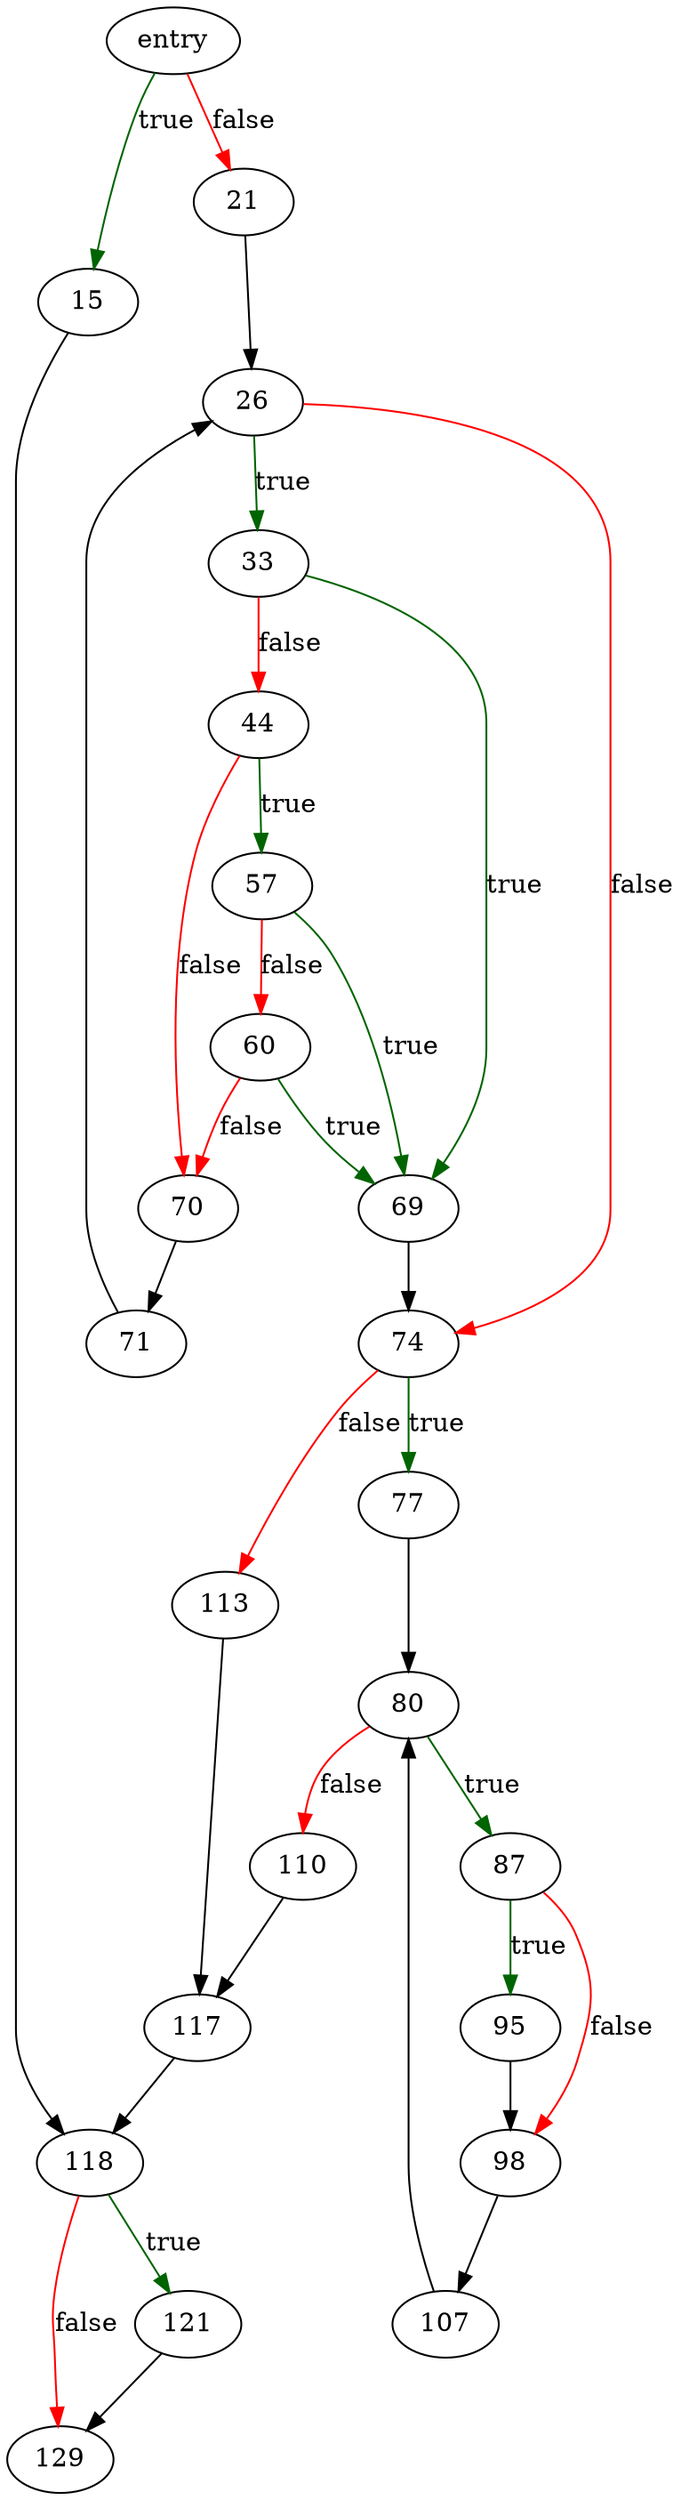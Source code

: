 digraph "output_csv" {
	// Node definitions.
	3 [label=entry];
	15;
	21;
	26;
	33;
	44;
	57;
	60;
	69;
	70;
	71;
	74;
	77;
	80;
	87;
	95;
	98;
	107;
	110;
	113;
	117;
	118;
	121;
	129;

	// Edge definitions.
	3 -> 15 [
		color=darkgreen
		label=true
	];
	3 -> 21 [
		color=red
		label=false
	];
	15 -> 118;
	21 -> 26;
	26 -> 33 [
		color=darkgreen
		label=true
	];
	26 -> 74 [
		color=red
		label=false
	];
	33 -> 44 [
		color=red
		label=false
	];
	33 -> 69 [
		color=darkgreen
		label=true
	];
	44 -> 57 [
		color=darkgreen
		label=true
	];
	44 -> 70 [
		color=red
		label=false
	];
	57 -> 60 [
		color=red
		label=false
	];
	57 -> 69 [
		color=darkgreen
		label=true
	];
	60 -> 69 [
		color=darkgreen
		label=true
	];
	60 -> 70 [
		color=red
		label=false
	];
	69 -> 74;
	70 -> 71;
	71 -> 26;
	74 -> 77 [
		color=darkgreen
		label=true
	];
	74 -> 113 [
		color=red
		label=false
	];
	77 -> 80;
	80 -> 87 [
		color=darkgreen
		label=true
	];
	80 -> 110 [
		color=red
		label=false
	];
	87 -> 95 [
		color=darkgreen
		label=true
	];
	87 -> 98 [
		color=red
		label=false
	];
	95 -> 98;
	98 -> 107;
	107 -> 80;
	110 -> 117;
	113 -> 117;
	117 -> 118;
	118 -> 121 [
		color=darkgreen
		label=true
	];
	118 -> 129 [
		color=red
		label=false
	];
	121 -> 129;
}